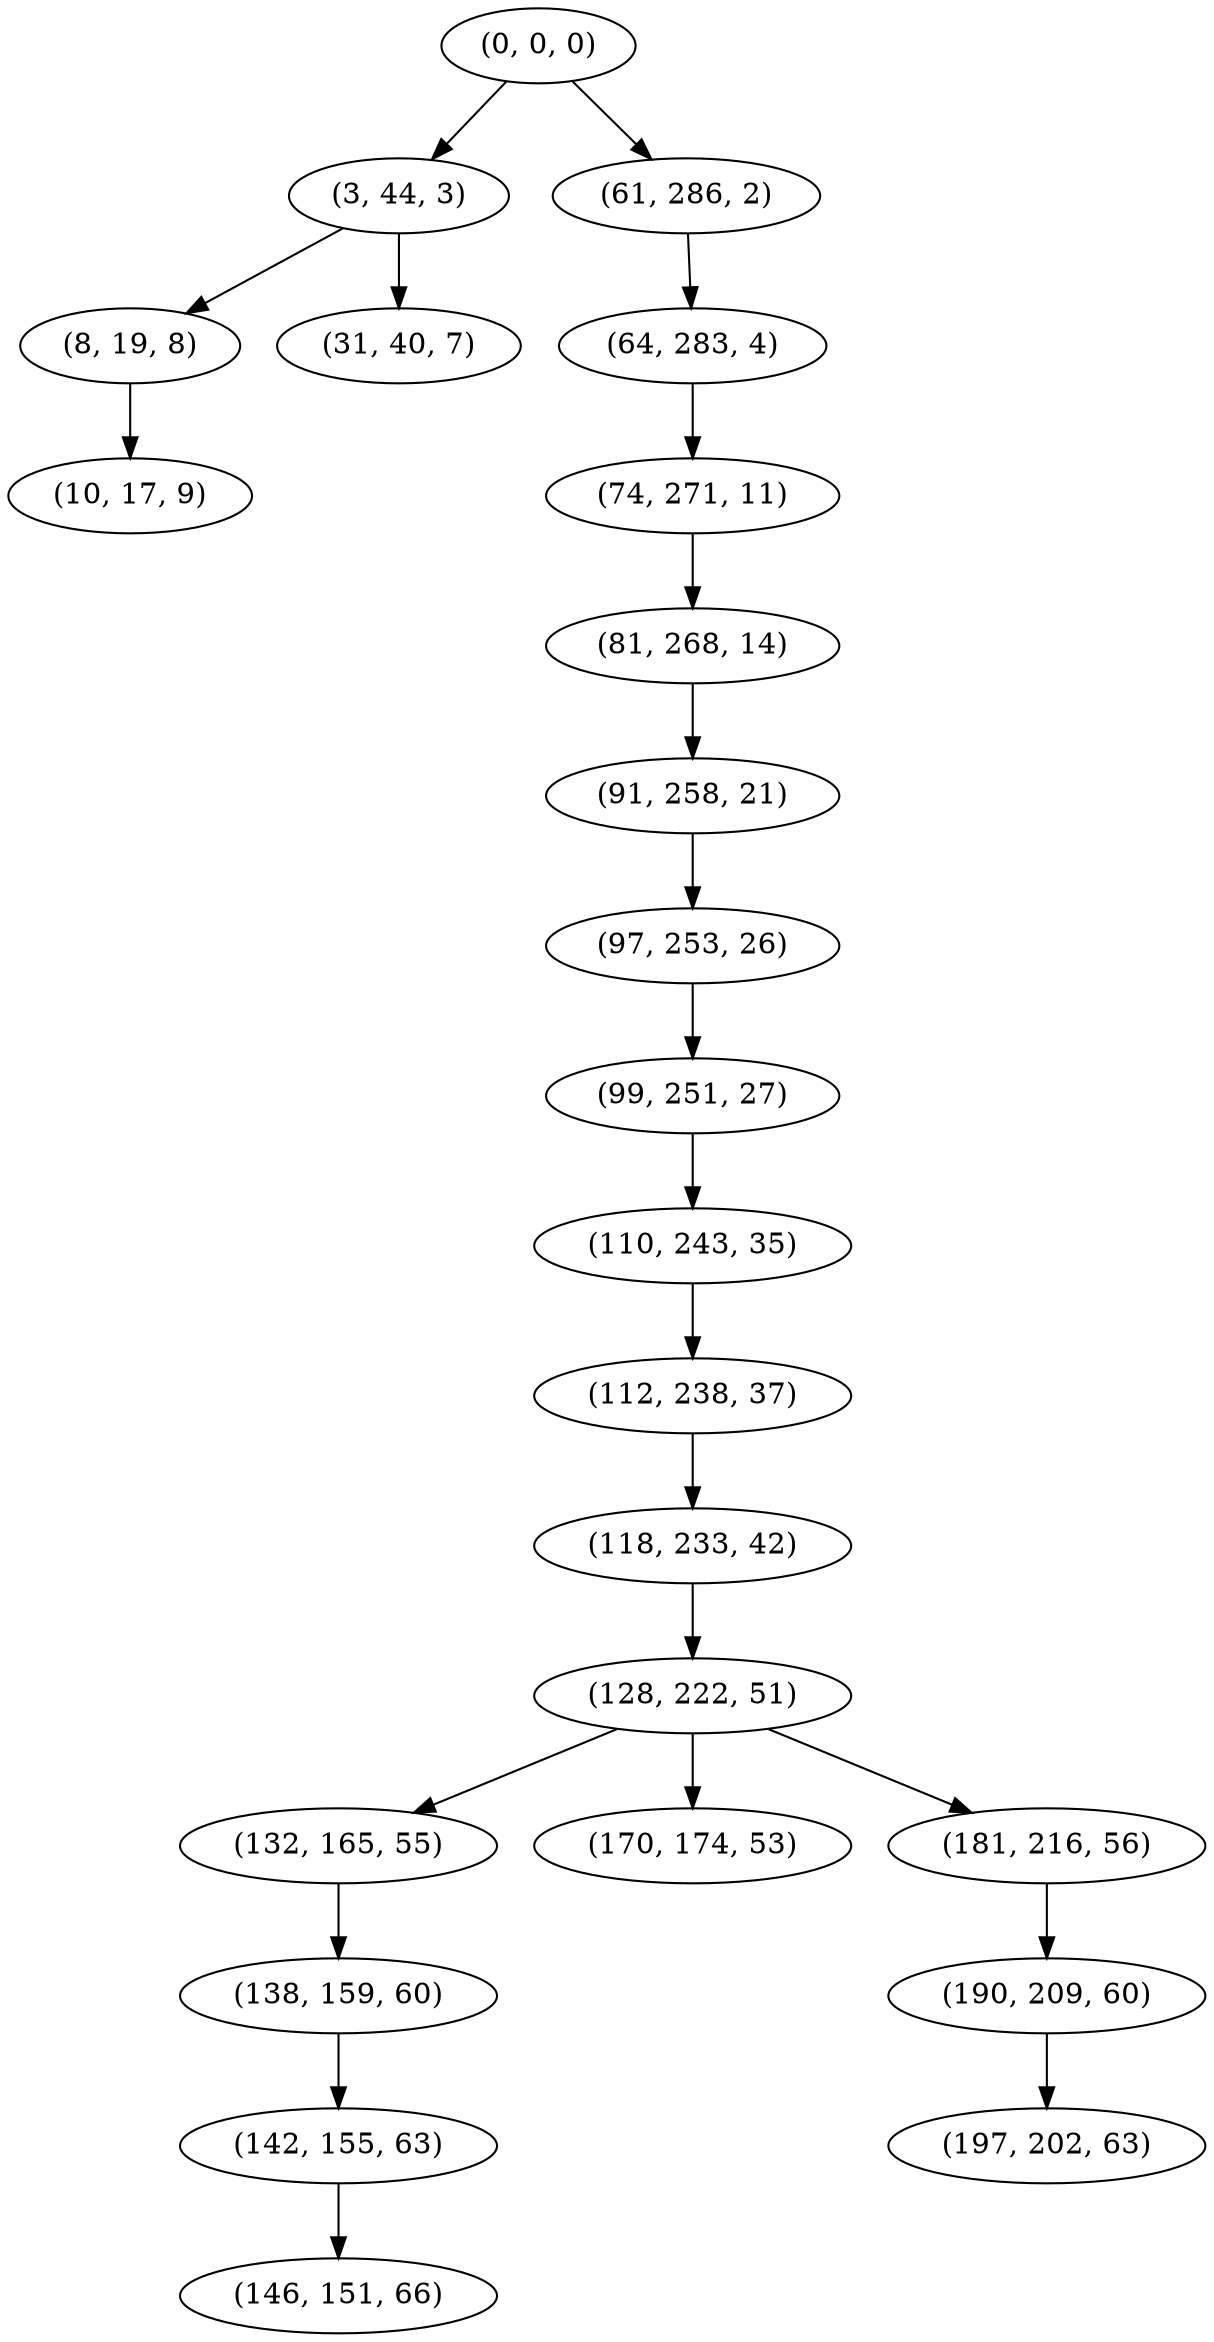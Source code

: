 digraph tree {
    "(0, 0, 0)";
    "(3, 44, 3)";
    "(8, 19, 8)";
    "(10, 17, 9)";
    "(31, 40, 7)";
    "(61, 286, 2)";
    "(64, 283, 4)";
    "(74, 271, 11)";
    "(81, 268, 14)";
    "(91, 258, 21)";
    "(97, 253, 26)";
    "(99, 251, 27)";
    "(110, 243, 35)";
    "(112, 238, 37)";
    "(118, 233, 42)";
    "(128, 222, 51)";
    "(132, 165, 55)";
    "(138, 159, 60)";
    "(142, 155, 63)";
    "(146, 151, 66)";
    "(170, 174, 53)";
    "(181, 216, 56)";
    "(190, 209, 60)";
    "(197, 202, 63)";
    "(0, 0, 0)" -> "(3, 44, 3)";
    "(0, 0, 0)" -> "(61, 286, 2)";
    "(3, 44, 3)" -> "(8, 19, 8)";
    "(3, 44, 3)" -> "(31, 40, 7)";
    "(8, 19, 8)" -> "(10, 17, 9)";
    "(61, 286, 2)" -> "(64, 283, 4)";
    "(64, 283, 4)" -> "(74, 271, 11)";
    "(74, 271, 11)" -> "(81, 268, 14)";
    "(81, 268, 14)" -> "(91, 258, 21)";
    "(91, 258, 21)" -> "(97, 253, 26)";
    "(97, 253, 26)" -> "(99, 251, 27)";
    "(99, 251, 27)" -> "(110, 243, 35)";
    "(110, 243, 35)" -> "(112, 238, 37)";
    "(112, 238, 37)" -> "(118, 233, 42)";
    "(118, 233, 42)" -> "(128, 222, 51)";
    "(128, 222, 51)" -> "(132, 165, 55)";
    "(128, 222, 51)" -> "(170, 174, 53)";
    "(128, 222, 51)" -> "(181, 216, 56)";
    "(132, 165, 55)" -> "(138, 159, 60)";
    "(138, 159, 60)" -> "(142, 155, 63)";
    "(142, 155, 63)" -> "(146, 151, 66)";
    "(181, 216, 56)" -> "(190, 209, 60)";
    "(190, 209, 60)" -> "(197, 202, 63)";
}
